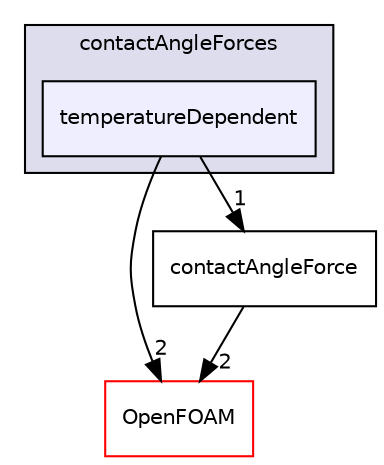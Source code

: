 digraph "src/regionModels/surfaceFilmModels/submodels/kinematic/force/contactAngleForces/temperatureDependent" {
  bgcolor=transparent;
  compound=true
  node [ fontsize="10", fontname="Helvetica"];
  edge [ labelfontsize="10", labelfontname="Helvetica"];
  subgraph clusterdir_ba3221cac8085663135ad3e23e7eee8e {
    graph [ bgcolor="#ddddee", pencolor="black", label="contactAngleForces" fontname="Helvetica", fontsize="10", URL="dir_ba3221cac8085663135ad3e23e7eee8e.html"]
  dir_1010a271b30378fc6703c336868e7777 [shape=box, label="temperatureDependent", style="filled", fillcolor="#eeeeff", pencolor="black", URL="dir_1010a271b30378fc6703c336868e7777.html"];
  }
  dir_c5473ff19b20e6ec4dfe5c310b3778a8 [shape=box label="OpenFOAM" color="red" URL="dir_c5473ff19b20e6ec4dfe5c310b3778a8.html"];
  dir_aa80df8ae163a0be5dc163aeb89b8bfe [shape=box label="contactAngleForce" URL="dir_aa80df8ae163a0be5dc163aeb89b8bfe.html"];
  dir_1010a271b30378fc6703c336868e7777->dir_c5473ff19b20e6ec4dfe5c310b3778a8 [headlabel="2", labeldistance=1.5 headhref="dir_003434_002151.html"];
  dir_1010a271b30378fc6703c336868e7777->dir_aa80df8ae163a0be5dc163aeb89b8bfe [headlabel="1", labeldistance=1.5 headhref="dir_003434_003431.html"];
  dir_aa80df8ae163a0be5dc163aeb89b8bfe->dir_c5473ff19b20e6ec4dfe5c310b3778a8 [headlabel="2", labeldistance=1.5 headhref="dir_003431_002151.html"];
}

